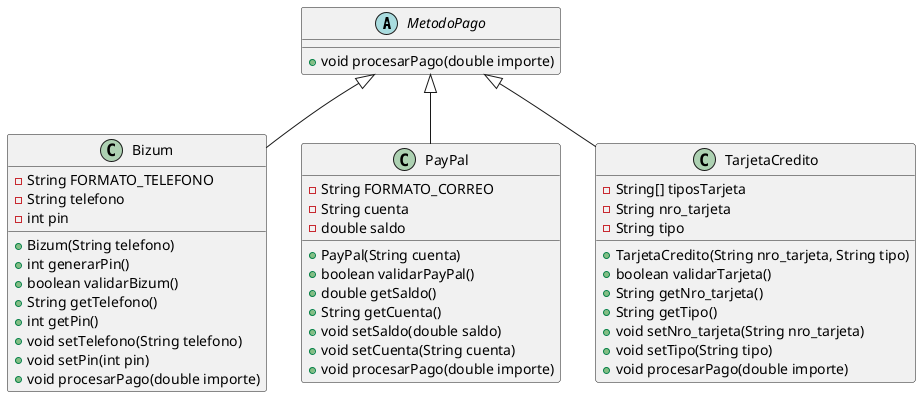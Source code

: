 @startuml
abstract class MetodoPago {
    + void procesarPago(double importe)
}

class Bizum {
    - String FORMATO_TELEFONO
    - String telefono
    - int pin
    + Bizum(String telefono)
    + int generarPin()
    + boolean validarBizum()
    + String getTelefono()
    + int getPin()
    + void setTelefono(String telefono)
    + void setPin(int pin)
    + void procesarPago(double importe)
}

class PayPal {
    - String FORMATO_CORREO
    - String cuenta
    - double saldo
    + PayPal(String cuenta)
    + boolean validarPayPal()
    + double getSaldo()
    + String getCuenta()
    + void setSaldo(double saldo)
    + void setCuenta(String cuenta)
    + void procesarPago(double importe)
}

class TarjetaCredito {
    - String[] tiposTarjeta
    - String nro_tarjeta
    - String tipo
    + TarjetaCredito(String nro_tarjeta, String tipo)
    + boolean validarTarjeta()
    + String getNro_tarjeta()
    + String getTipo()
    + void setNro_tarjeta(String nro_tarjeta)
    + void setTipo(String tipo)
    + void procesarPago(double importe)
}

MetodoPago <|-- Bizum
MetodoPago <|-- PayPal
MetodoPago <|-- TarjetaCredito
@enduml